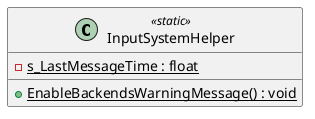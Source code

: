 @startuml
class InputSystemHelper <<static>> {
    {static} - s_LastMessageTime : float
    + {static} EnableBackendsWarningMessage() : void
}
@enduml
